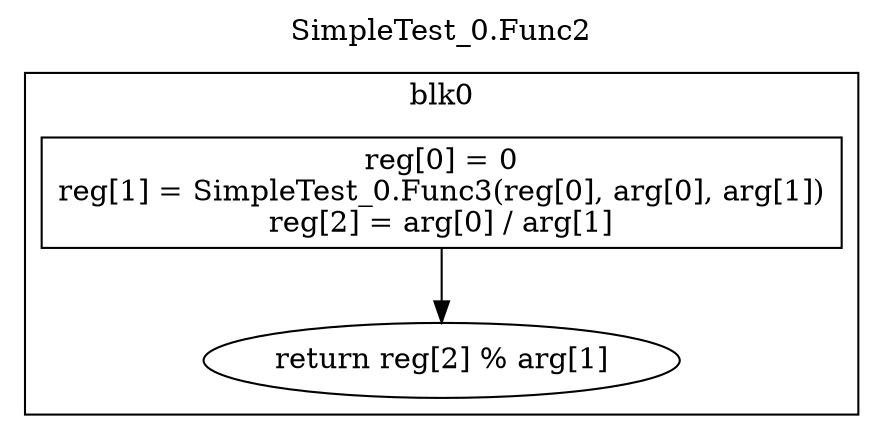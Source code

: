 digraph {
  rankdir=TB;
  b0_l0 -> b0_ret
  b0_l0 [label="reg[0] = 0\nreg[1] = SimpleTest_0.Func3(reg[0], arg[0], arg[1])\nreg[2] = arg[0] / arg[1]\n", shape=box]
  b0_ret [label="return reg[2] % arg[1]"]
  subgraph cluster_b0 {
    label = "blk0";
    b0_l0;
    b0_ret;
  }
  labelloc="t"
  label="SimpleTest_0.Func2"
}